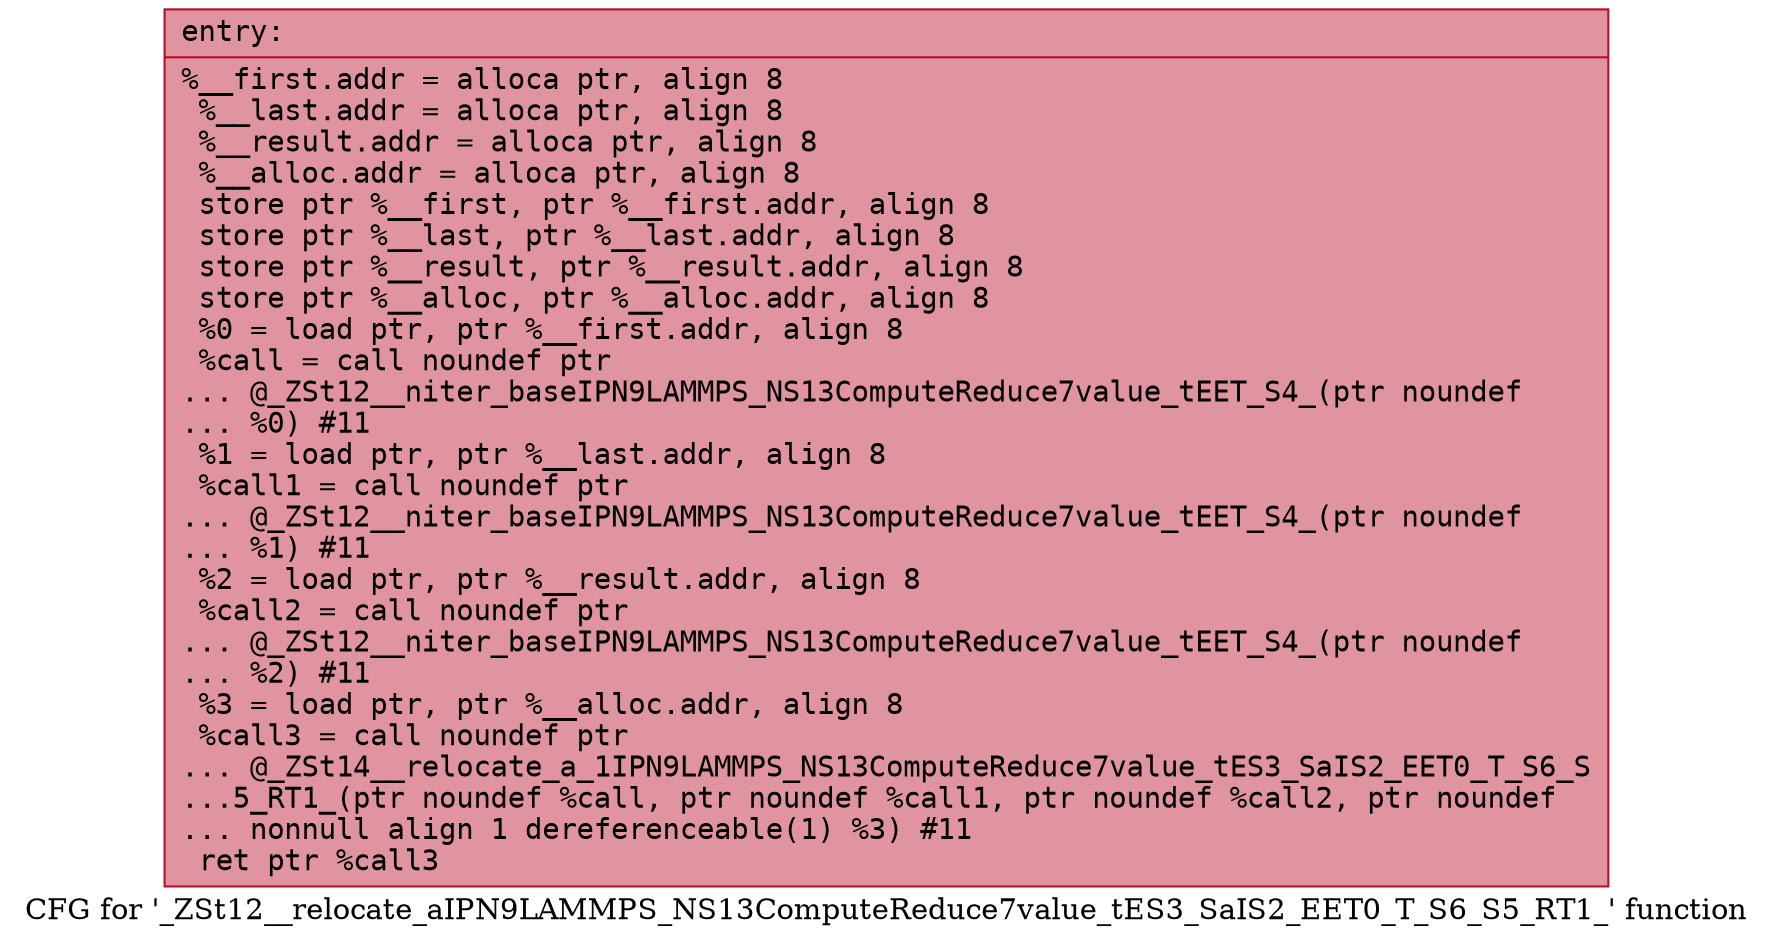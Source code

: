 digraph "CFG for '_ZSt12__relocate_aIPN9LAMMPS_NS13ComputeReduce7value_tES3_SaIS2_EET0_T_S6_S5_RT1_' function" {
	label="CFG for '_ZSt12__relocate_aIPN9LAMMPS_NS13ComputeReduce7value_tES3_SaIS2_EET0_T_S6_S5_RT1_' function";

	Node0x559140360390 [shape=record,color="#b70d28ff", style=filled, fillcolor="#b70d2870" fontname="Courier",label="{entry:\l|  %__first.addr = alloca ptr, align 8\l  %__last.addr = alloca ptr, align 8\l  %__result.addr = alloca ptr, align 8\l  %__alloc.addr = alloca ptr, align 8\l  store ptr %__first, ptr %__first.addr, align 8\l  store ptr %__last, ptr %__last.addr, align 8\l  store ptr %__result, ptr %__result.addr, align 8\l  store ptr %__alloc, ptr %__alloc.addr, align 8\l  %0 = load ptr, ptr %__first.addr, align 8\l  %call = call noundef ptr\l... @_ZSt12__niter_baseIPN9LAMMPS_NS13ComputeReduce7value_tEET_S4_(ptr noundef\l... %0) #11\l  %1 = load ptr, ptr %__last.addr, align 8\l  %call1 = call noundef ptr\l... @_ZSt12__niter_baseIPN9LAMMPS_NS13ComputeReduce7value_tEET_S4_(ptr noundef\l... %1) #11\l  %2 = load ptr, ptr %__result.addr, align 8\l  %call2 = call noundef ptr\l... @_ZSt12__niter_baseIPN9LAMMPS_NS13ComputeReduce7value_tEET_S4_(ptr noundef\l... %2) #11\l  %3 = load ptr, ptr %__alloc.addr, align 8\l  %call3 = call noundef ptr\l... @_ZSt14__relocate_a_1IPN9LAMMPS_NS13ComputeReduce7value_tES3_SaIS2_EET0_T_S6_S\l...5_RT1_(ptr noundef %call, ptr noundef %call1, ptr noundef %call2, ptr noundef\l... nonnull align 1 dereferenceable(1) %3) #11\l  ret ptr %call3\l}"];
}
